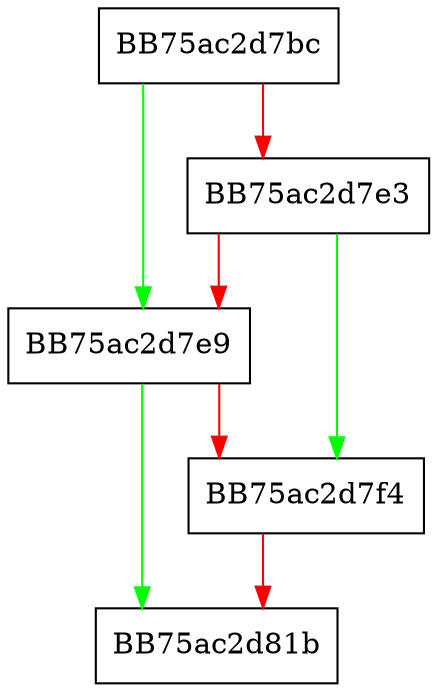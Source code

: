 digraph decrypt {
  node [shape="box"];
  graph [splines=ortho];
  BB75ac2d7bc -> BB75ac2d7e9 [color="green"];
  BB75ac2d7bc -> BB75ac2d7e3 [color="red"];
  BB75ac2d7e3 -> BB75ac2d7f4 [color="green"];
  BB75ac2d7e3 -> BB75ac2d7e9 [color="red"];
  BB75ac2d7e9 -> BB75ac2d81b [color="green"];
  BB75ac2d7e9 -> BB75ac2d7f4 [color="red"];
  BB75ac2d7f4 -> BB75ac2d81b [color="red"];
}